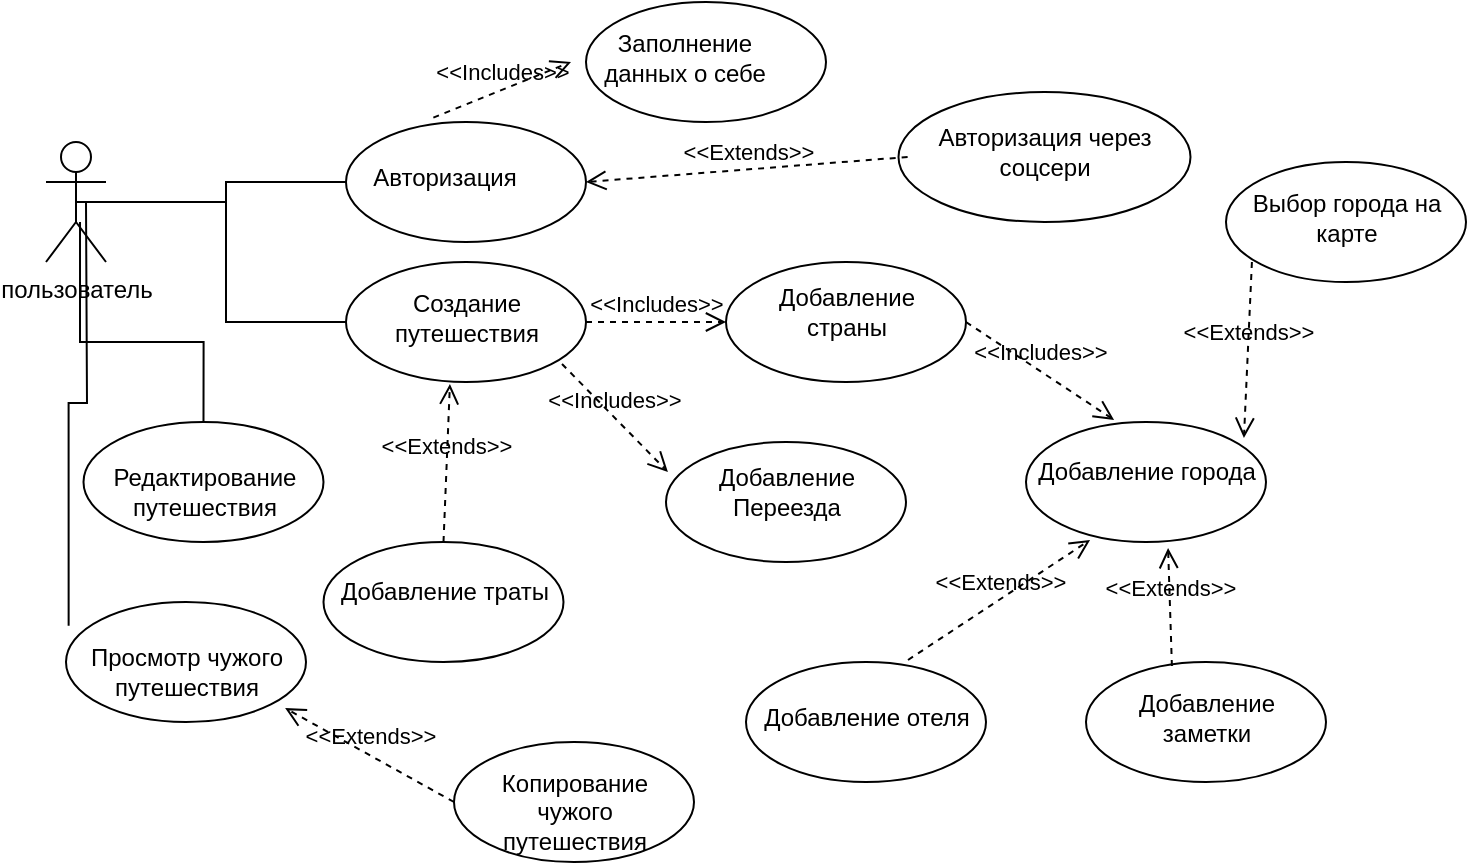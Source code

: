 <mxfile version="24.6.3" type="github">
  <diagram name="Страница — 1" id="Ok-m3F2jx5x2fQCQR_L3">
    <mxGraphModel dx="934" dy="464" grid="1" gridSize="10" guides="1" tooltips="1" connect="1" arrows="1" fold="1" page="1" pageScale="1" pageWidth="827" pageHeight="1169" math="0" shadow="0">
      <root>
        <mxCell id="0" />
        <mxCell id="1" parent="0" />
        <mxCell id="c9M6_-3urOuxoyCKMN0X-1" value="пользователь" style="shape=umlActor;verticalLabelPosition=bottom;verticalAlign=top;html=1;" parent="1" vertex="1">
          <mxGeometry x="90" y="80" width="30" height="60" as="geometry" />
        </mxCell>
        <mxCell id="c9M6_-3urOuxoyCKMN0X-13" value="" style="shape=ellipse;container=1;horizontal=1;horizontalStack=0;resizeParent=1;resizeParentMax=0;resizeLast=0;html=1;dashed=0;collapsible=0;" parent="1" vertex="1">
          <mxGeometry x="240" y="70" width="120" height="60" as="geometry" />
        </mxCell>
        <mxCell id="c9M6_-3urOuxoyCKMN0X-14" value="Авторизация" style="html=1;strokeColor=none;fillColor=none;align=center;verticalAlign=middle;rotatable=0;whiteSpace=wrap;" parent="c9M6_-3urOuxoyCKMN0X-13" vertex="1">
          <mxGeometry x="-7.5" y="25.71" width="112.5" height="4.29" as="geometry" />
        </mxCell>
        <mxCell id="c9M6_-3urOuxoyCKMN0X-18" style="edgeStyle=orthogonalEdgeStyle;rounded=0;orthogonalLoop=1;jettySize=auto;html=1;exitX=0.5;exitY=1;exitDx=0;exitDy=0;" parent="1" source="c9M6_-3urOuxoyCKMN0X-13" target="c9M6_-3urOuxoyCKMN0X-13" edge="1">
          <mxGeometry relative="1" as="geometry" />
        </mxCell>
        <mxCell id="c9M6_-3urOuxoyCKMN0X-19" value="" style="shape=ellipse;container=1;horizontal=1;horizontalStack=0;resizeParent=1;resizeParentMax=0;resizeLast=0;html=1;dashed=0;collapsible=0;" parent="1" vertex="1">
          <mxGeometry x="516.25" y="55" width="146" height="65" as="geometry" />
        </mxCell>
        <mxCell id="c9M6_-3urOuxoyCKMN0X-20" value="Авторизация через соцсери" style="html=1;strokeColor=none;fillColor=none;align=center;verticalAlign=middle;rotatable=0;whiteSpace=wrap;" parent="c9M6_-3urOuxoyCKMN0X-19" vertex="1">
          <mxGeometry x="4.56" y="27.857" width="136.88" height="4.643" as="geometry" />
        </mxCell>
        <mxCell id="c9M6_-3urOuxoyCKMN0X-21" style="edgeStyle=orthogonalEdgeStyle;rounded=0;orthogonalLoop=1;jettySize=auto;html=1;exitX=0.5;exitY=1;exitDx=0;exitDy=0;" parent="1" source="c9M6_-3urOuxoyCKMN0X-19" target="c9M6_-3urOuxoyCKMN0X-19" edge="1">
          <mxGeometry relative="1" as="geometry" />
        </mxCell>
        <mxCell id="c9M6_-3urOuxoyCKMN0X-22" value="" style="endArrow=none;html=1;endSize=12;startArrow=none;startSize=14;startFill=0;edgeStyle=orthogonalEdgeStyle;align=center;verticalAlign=bottom;endFill=0;rounded=0;exitX=0.5;exitY=0.5;exitDx=0;exitDy=0;exitPerimeter=0;entryX=0;entryY=0.5;entryDx=0;entryDy=0;" parent="1" source="c9M6_-3urOuxoyCKMN0X-1" target="c9M6_-3urOuxoyCKMN0X-13" edge="1">
          <mxGeometry y="3" relative="1" as="geometry">
            <mxPoint x="330" y="210" as="sourcePoint" />
            <mxPoint x="490" y="210" as="targetPoint" />
          </mxGeometry>
        </mxCell>
        <mxCell id="c9M6_-3urOuxoyCKMN0X-23" value="&amp;lt;&amp;lt;Extends&amp;gt;&amp;gt;" style="endArrow=open;startArrow=none;endFill=0;startFill=0;endSize=8;html=1;verticalAlign=bottom;dashed=1;labelBackgroundColor=none;rounded=0;exitX=0;exitY=1;exitDx=0;exitDy=0;entryX=1;entryY=0.5;entryDx=0;entryDy=0;" parent="1" source="c9M6_-3urOuxoyCKMN0X-20" target="c9M6_-3urOuxoyCKMN0X-13" edge="1">
          <mxGeometry width="160" relative="1" as="geometry">
            <mxPoint x="330" y="210" as="sourcePoint" />
            <mxPoint x="490" y="210" as="targetPoint" />
          </mxGeometry>
        </mxCell>
        <mxCell id="c9M6_-3urOuxoyCKMN0X-24" value="" style="shape=ellipse;container=1;horizontal=1;horizontalStack=0;resizeParent=1;resizeParentMax=0;resizeLast=0;html=1;dashed=0;collapsible=0;" parent="1" vertex="1">
          <mxGeometry x="240" y="140" width="120" height="60" as="geometry" />
        </mxCell>
        <mxCell id="c9M6_-3urOuxoyCKMN0X-25" value="Создание путешествия" style="html=1;strokeColor=none;fillColor=none;align=center;verticalAlign=middle;rotatable=0;whiteSpace=wrap;" parent="c9M6_-3urOuxoyCKMN0X-24" vertex="1">
          <mxGeometry x="3.75" y="25.71" width="112.5" height="4.29" as="geometry" />
        </mxCell>
        <mxCell id="c9M6_-3urOuxoyCKMN0X-26" value="" style="shape=ellipse;container=1;horizontal=1;horizontalStack=0;resizeParent=1;resizeParentMax=0;resizeLast=0;html=1;dashed=0;collapsible=0;" parent="1" vertex="1">
          <mxGeometry x="680" y="90" width="120" height="60" as="geometry" />
        </mxCell>
        <mxCell id="c9M6_-3urOuxoyCKMN0X-27" value="Выбор города на карте" style="html=1;strokeColor=none;fillColor=none;align=center;verticalAlign=middle;rotatable=0;whiteSpace=wrap;" parent="c9M6_-3urOuxoyCKMN0X-26" vertex="1">
          <mxGeometry x="3.75" y="25.71" width="112.5" height="4.29" as="geometry" />
        </mxCell>
        <mxCell id="c9M6_-3urOuxoyCKMN0X-28" value="" style="shape=ellipse;container=1;horizontal=1;horizontalStack=0;resizeParent=1;resizeParentMax=0;resizeLast=0;html=1;dashed=0;collapsible=0;" parent="1" vertex="1">
          <mxGeometry x="430" y="140" width="120" height="60" as="geometry" />
        </mxCell>
        <mxCell id="c9M6_-3urOuxoyCKMN0X-29" value="Добавление страны" style="html=1;strokeColor=none;fillColor=none;align=center;verticalAlign=middle;rotatable=0;whiteSpace=wrap;" parent="c9M6_-3urOuxoyCKMN0X-28" vertex="1">
          <mxGeometry x="3.75" y="20" width="112.5" height="10" as="geometry" />
        </mxCell>
        <mxCell id="c9M6_-3urOuxoyCKMN0X-30" value="&amp;lt;&amp;lt;Extends&amp;gt;&amp;gt;" style="endArrow=open;startArrow=none;endFill=0;startFill=0;endSize=8;html=1;verticalAlign=bottom;dashed=1;labelBackgroundColor=none;rounded=0;entryX=0.908;entryY=0.133;entryDx=0;entryDy=0;entryPerimeter=0;exitX=0.108;exitY=0.833;exitDx=0;exitDy=0;exitPerimeter=0;" parent="1" source="c9M6_-3urOuxoyCKMN0X-26" target="c9M6_-3urOuxoyCKMN0X-37" edge="1">
          <mxGeometry width="160" relative="1" as="geometry">
            <mxPoint x="655" y="170" as="sourcePoint" />
            <mxPoint x="370" y="90" as="targetPoint" />
          </mxGeometry>
        </mxCell>
        <mxCell id="c9M6_-3urOuxoyCKMN0X-31" value="&amp;lt;&amp;lt;Includes&amp;gt;&amp;gt;" style="endArrow=open;startArrow=none;endFill=0;startFill=0;endSize=8;html=1;verticalAlign=bottom;dashed=1;labelBackgroundColor=none;rounded=0;exitX=1;exitY=0.5;exitDx=0;exitDy=0;entryX=0;entryY=0.5;entryDx=0;entryDy=0;" parent="1" source="c9M6_-3urOuxoyCKMN0X-24" target="c9M6_-3urOuxoyCKMN0X-28" edge="1">
          <mxGeometry x="-0.01" width="160" relative="1" as="geometry">
            <mxPoint x="659" y="184" as="sourcePoint" />
            <mxPoint x="560" y="190" as="targetPoint" />
            <mxPoint as="offset" />
          </mxGeometry>
        </mxCell>
        <mxCell id="c9M6_-3urOuxoyCKMN0X-33" value="" style="endArrow=none;html=1;endSize=12;startArrow=none;startSize=14;startFill=0;edgeStyle=orthogonalEdgeStyle;align=center;verticalAlign=bottom;endFill=0;rounded=0;exitX=0.5;exitY=0.5;exitDx=0;exitDy=0;exitPerimeter=0;entryX=0;entryY=0.5;entryDx=0;entryDy=0;" parent="1" source="c9M6_-3urOuxoyCKMN0X-1" target="c9M6_-3urOuxoyCKMN0X-24" edge="1">
          <mxGeometry y="3" relative="1" as="geometry">
            <mxPoint x="115" y="120" as="sourcePoint" />
            <mxPoint x="250" y="90" as="targetPoint" />
          </mxGeometry>
        </mxCell>
        <mxCell id="c9M6_-3urOuxoyCKMN0X-34" value="" style="shape=ellipse;container=1;horizontal=1;horizontalStack=0;resizeParent=1;resizeParentMax=0;resizeLast=0;html=1;dashed=0;collapsible=0;" parent="1" vertex="1">
          <mxGeometry x="400" y="230" width="120" height="60" as="geometry" />
        </mxCell>
        <mxCell id="c9M6_-3urOuxoyCKMN0X-35" value="Добавление Переезда" style="html=1;strokeColor=none;fillColor=none;align=center;verticalAlign=middle;rotatable=0;whiteSpace=wrap;" parent="c9M6_-3urOuxoyCKMN0X-34" vertex="1">
          <mxGeometry x="3.75" y="20" width="112.5" height="10" as="geometry" />
        </mxCell>
        <mxCell id="c9M6_-3urOuxoyCKMN0X-36" value="&amp;lt;&amp;lt;Includes&amp;gt;&amp;gt;" style="endArrow=open;startArrow=none;endFill=0;startFill=0;endSize=8;html=1;verticalAlign=bottom;dashed=1;labelBackgroundColor=none;rounded=0;exitX=0.9;exitY=0.85;exitDx=0;exitDy=0;entryX=0.008;entryY=0.25;entryDx=0;entryDy=0;exitPerimeter=0;entryPerimeter=0;" parent="1" source="c9M6_-3urOuxoyCKMN0X-24" target="c9M6_-3urOuxoyCKMN0X-34" edge="1">
          <mxGeometry x="-0.01" width="160" relative="1" as="geometry">
            <mxPoint x="370" y="180" as="sourcePoint" />
            <mxPoint x="440" y="180" as="targetPoint" />
            <mxPoint as="offset" />
          </mxGeometry>
        </mxCell>
        <mxCell id="c9M6_-3urOuxoyCKMN0X-37" value="" style="shape=ellipse;container=1;horizontal=1;horizontalStack=0;resizeParent=1;resizeParentMax=0;resizeLast=0;html=1;dashed=0;collapsible=0;" parent="1" vertex="1">
          <mxGeometry x="580" y="220" width="120" height="60" as="geometry" />
        </mxCell>
        <mxCell id="c9M6_-3urOuxoyCKMN0X-38" value="Добавление города" style="html=1;strokeColor=none;fillColor=none;align=center;verticalAlign=middle;rotatable=0;whiteSpace=wrap;" parent="c9M6_-3urOuxoyCKMN0X-37" vertex="1">
          <mxGeometry x="3.75" y="20" width="112.5" height="10" as="geometry" />
        </mxCell>
        <mxCell id="c9M6_-3urOuxoyCKMN0X-39" value="&amp;lt;&amp;lt;Includes&amp;gt;&amp;gt;" style="endArrow=open;startArrow=none;endFill=0;startFill=0;endSize=8;html=1;verticalAlign=bottom;dashed=1;labelBackgroundColor=none;rounded=0;exitX=1;exitY=0.5;exitDx=0;exitDy=0;entryX=0.367;entryY=-0.017;entryDx=0;entryDy=0;entryPerimeter=0;" parent="1" source="c9M6_-3urOuxoyCKMN0X-28" target="c9M6_-3urOuxoyCKMN0X-37" edge="1">
          <mxGeometry x="-0.01" width="160" relative="1" as="geometry">
            <mxPoint x="370" y="180" as="sourcePoint" />
            <mxPoint x="440" y="180" as="targetPoint" />
            <mxPoint as="offset" />
          </mxGeometry>
        </mxCell>
        <mxCell id="c9M6_-3urOuxoyCKMN0X-42" value="" style="shape=ellipse;container=1;horizontal=1;horizontalStack=0;resizeParent=1;resizeParentMax=0;resizeLast=0;html=1;dashed=0;collapsible=0;" parent="1" vertex="1">
          <mxGeometry x="610" y="340" width="120" height="60" as="geometry" />
        </mxCell>
        <mxCell id="c9M6_-3urOuxoyCKMN0X-43" value="Добавление заметки" style="html=1;strokeColor=none;fillColor=none;align=center;verticalAlign=middle;rotatable=0;whiteSpace=wrap;" parent="c9M6_-3urOuxoyCKMN0X-42" vertex="1">
          <mxGeometry x="3.75" y="25.71" width="112.5" height="4.29" as="geometry" />
        </mxCell>
        <mxCell id="c9M6_-3urOuxoyCKMN0X-44" value="&amp;lt;&amp;lt;Extends&amp;gt;&amp;gt;" style="endArrow=open;startArrow=none;endFill=0;startFill=0;endSize=8;html=1;verticalAlign=bottom;dashed=1;labelBackgroundColor=none;rounded=0;entryX=0.592;entryY=1.05;entryDx=0;entryDy=0;entryPerimeter=0;exitX=0.358;exitY=0.033;exitDx=0;exitDy=0;exitPerimeter=0;" parent="1" source="c9M6_-3urOuxoyCKMN0X-42" target="c9M6_-3urOuxoyCKMN0X-37" edge="1">
          <mxGeometry width="160" relative="1" as="geometry">
            <mxPoint x="703" y="150" as="sourcePoint" />
            <mxPoint x="699" y="238" as="targetPoint" />
          </mxGeometry>
        </mxCell>
        <mxCell id="3PLU-ScZeUqUtGSL2gd4-1" value="" style="shape=ellipse;container=1;horizontal=1;horizontalStack=0;resizeParent=1;resizeParentMax=0;resizeLast=0;html=1;dashed=0;collapsible=0;" vertex="1" parent="1">
          <mxGeometry x="440" y="340" width="120" height="60" as="geometry" />
        </mxCell>
        <mxCell id="3PLU-ScZeUqUtGSL2gd4-2" value="Добавление отеля" style="html=1;strokeColor=none;fillColor=none;align=center;verticalAlign=middle;rotatable=0;whiteSpace=wrap;" vertex="1" parent="3PLU-ScZeUqUtGSL2gd4-1">
          <mxGeometry x="3.75" y="25.71" width="112.5" height="4.29" as="geometry" />
        </mxCell>
        <mxCell id="3PLU-ScZeUqUtGSL2gd4-5" value="&amp;lt;&amp;lt;Extends&amp;gt;&amp;gt;" style="endArrow=open;startArrow=none;endFill=0;startFill=0;endSize=8;html=1;verticalAlign=bottom;dashed=1;labelBackgroundColor=none;rounded=0;entryX=0.267;entryY=0.983;entryDx=0;entryDy=0;entryPerimeter=0;exitX=0.675;exitY=-0.017;exitDx=0;exitDy=0;exitPerimeter=0;" edge="1" parent="1" source="3PLU-ScZeUqUtGSL2gd4-1" target="c9M6_-3urOuxoyCKMN0X-37">
          <mxGeometry width="160" relative="1" as="geometry">
            <mxPoint x="663" y="352" as="sourcePoint" />
            <mxPoint x="661" y="293" as="targetPoint" />
          </mxGeometry>
        </mxCell>
        <mxCell id="3PLU-ScZeUqUtGSL2gd4-6" value="" style="shape=ellipse;container=1;horizontal=1;horizontalStack=0;resizeParent=1;resizeParentMax=0;resizeLast=0;html=1;dashed=0;collapsible=0;" vertex="1" parent="1">
          <mxGeometry x="228.75" y="280" width="120" height="60" as="geometry" />
        </mxCell>
        <mxCell id="3PLU-ScZeUqUtGSL2gd4-7" value="Добавление траты" style="html=1;strokeColor=none;fillColor=none;align=center;verticalAlign=middle;rotatable=0;whiteSpace=wrap;" vertex="1" parent="3PLU-ScZeUqUtGSL2gd4-6">
          <mxGeometry x="3.75" y="20" width="112.5" height="10" as="geometry" />
        </mxCell>
        <mxCell id="3PLU-ScZeUqUtGSL2gd4-8" value="&amp;lt;&amp;lt;Extends&amp;gt;&amp;gt;" style="endArrow=open;startArrow=none;endFill=0;startFill=0;endSize=8;html=1;verticalAlign=bottom;dashed=1;labelBackgroundColor=none;rounded=0;entryX=0.433;entryY=1.017;entryDx=0;entryDy=0;entryPerimeter=0;exitX=0.5;exitY=0;exitDx=0;exitDy=0;" edge="1" parent="1" source="3PLU-ScZeUqUtGSL2gd4-6" target="c9M6_-3urOuxoyCKMN0X-24">
          <mxGeometry width="160" relative="1" as="geometry">
            <mxPoint x="531" y="349" as="sourcePoint" />
            <mxPoint x="622" y="289" as="targetPoint" />
          </mxGeometry>
        </mxCell>
        <mxCell id="3PLU-ScZeUqUtGSL2gd4-9" value="" style="shape=ellipse;container=1;horizontal=1;horizontalStack=0;resizeParent=1;resizeParentMax=0;resizeLast=0;html=1;dashed=0;collapsible=0;" vertex="1" parent="1">
          <mxGeometry x="108.75" y="220" width="120" height="60" as="geometry" />
        </mxCell>
        <mxCell id="3PLU-ScZeUqUtGSL2gd4-10" value="Редактирование путешествия" style="html=1;strokeColor=none;fillColor=none;align=center;verticalAlign=middle;rotatable=0;whiteSpace=wrap;" vertex="1" parent="3PLU-ScZeUqUtGSL2gd4-9">
          <mxGeometry x="3.75" y="30" width="112.5" height="10" as="geometry" />
        </mxCell>
        <mxCell id="3PLU-ScZeUqUtGSL2gd4-11" value="" style="endArrow=none;html=1;endSize=12;startArrow=none;startSize=14;startFill=0;edgeStyle=orthogonalEdgeStyle;align=center;verticalAlign=bottom;endFill=0;rounded=0;exitX=0.567;exitY=0.667;exitDx=0;exitDy=0;exitPerimeter=0;entryX=0.5;entryY=0;entryDx=0;entryDy=0;" edge="1" parent="1" source="c9M6_-3urOuxoyCKMN0X-1" target="3PLU-ScZeUqUtGSL2gd4-9">
          <mxGeometry y="3" relative="1" as="geometry">
            <mxPoint x="115" y="120" as="sourcePoint" />
            <mxPoint x="250" y="180" as="targetPoint" />
          </mxGeometry>
        </mxCell>
        <mxCell id="3PLU-ScZeUqUtGSL2gd4-14" value="" style="shape=ellipse;container=1;horizontal=1;horizontalStack=0;resizeParent=1;resizeParentMax=0;resizeLast=0;html=1;dashed=0;collapsible=0;" vertex="1" parent="1">
          <mxGeometry x="100" y="310" width="120" height="60" as="geometry" />
        </mxCell>
        <mxCell id="3PLU-ScZeUqUtGSL2gd4-15" value="Просмотр чужого путешествия" style="html=1;strokeColor=none;fillColor=none;align=center;verticalAlign=middle;rotatable=0;whiteSpace=wrap;" vertex="1" parent="3PLU-ScZeUqUtGSL2gd4-14">
          <mxGeometry x="3.75" y="30" width="112.5" height="10" as="geometry" />
        </mxCell>
        <mxCell id="3PLU-ScZeUqUtGSL2gd4-16" value="" style="endArrow=none;html=1;endSize=12;startArrow=none;startSize=14;startFill=0;edgeStyle=orthogonalEdgeStyle;align=center;verticalAlign=bottom;endFill=0;rounded=0;entryX=0.011;entryY=0.198;entryDx=0;entryDy=0;entryPerimeter=0;" edge="1" parent="1" target="3PLU-ScZeUqUtGSL2gd4-14">
          <mxGeometry y="3" relative="1" as="geometry">
            <mxPoint x="110" y="110" as="sourcePoint" />
            <mxPoint x="179" y="230" as="targetPoint" />
          </mxGeometry>
        </mxCell>
        <mxCell id="3PLU-ScZeUqUtGSL2gd4-17" value="" style="shape=ellipse;container=1;horizontal=1;horizontalStack=0;resizeParent=1;resizeParentMax=0;resizeLast=0;html=1;dashed=0;collapsible=0;" vertex="1" parent="1">
          <mxGeometry x="294" y="380" width="120" height="60" as="geometry" />
        </mxCell>
        <mxCell id="3PLU-ScZeUqUtGSL2gd4-18" value="Копирование чужого путешествия" style="html=1;strokeColor=none;fillColor=none;align=center;verticalAlign=middle;rotatable=0;whiteSpace=wrap;" vertex="1" parent="3PLU-ScZeUqUtGSL2gd4-17">
          <mxGeometry x="3.75" y="30" width="112.5" height="10" as="geometry" />
        </mxCell>
        <mxCell id="3PLU-ScZeUqUtGSL2gd4-19" value="&amp;lt;&amp;lt;Extends&amp;gt;&amp;gt;" style="endArrow=open;startArrow=none;endFill=0;startFill=0;endSize=8;html=1;verticalAlign=bottom;dashed=1;labelBackgroundColor=none;rounded=0;entryX=0.913;entryY=0.884;entryDx=0;entryDy=0;entryPerimeter=0;exitX=0;exitY=0.5;exitDx=0;exitDy=0;" edge="1" parent="1" source="3PLU-ScZeUqUtGSL2gd4-17" target="3PLU-ScZeUqUtGSL2gd4-14">
          <mxGeometry width="160" relative="1" as="geometry">
            <mxPoint x="299" y="290" as="sourcePoint" />
            <mxPoint x="302" y="211" as="targetPoint" />
          </mxGeometry>
        </mxCell>
        <mxCell id="3PLU-ScZeUqUtGSL2gd4-20" value="" style="shape=ellipse;container=1;horizontal=1;horizontalStack=0;resizeParent=1;resizeParentMax=0;resizeLast=0;html=1;dashed=0;collapsible=0;" vertex="1" parent="1">
          <mxGeometry x="360" y="10" width="120" height="60" as="geometry" />
        </mxCell>
        <mxCell id="3PLU-ScZeUqUtGSL2gd4-21" value="Заполнение данных о себе" style="html=1;strokeColor=none;fillColor=none;align=center;verticalAlign=middle;rotatable=0;whiteSpace=wrap;" vertex="1" parent="3PLU-ScZeUqUtGSL2gd4-20">
          <mxGeometry x="-7.5" y="25.71" width="112.5" height="4.29" as="geometry" />
        </mxCell>
        <mxCell id="3PLU-ScZeUqUtGSL2gd4-25" value="&amp;lt;&amp;lt;Includes&amp;gt;&amp;gt;" style="endArrow=open;startArrow=none;endFill=0;startFill=0;endSize=8;html=1;verticalAlign=bottom;dashed=1;labelBackgroundColor=none;rounded=0;exitX=0.364;exitY=-0.037;exitDx=0;exitDy=0;entryX=0;entryY=1;entryDx=0;entryDy=0;exitPerimeter=0;" edge="1" parent="1" source="c9M6_-3urOuxoyCKMN0X-13" target="3PLU-ScZeUqUtGSL2gd4-21">
          <mxGeometry x="-0.01" width="160" relative="1" as="geometry">
            <mxPoint x="294" y="39.41" as="sourcePoint" />
            <mxPoint x="364" y="39.41" as="targetPoint" />
            <mxPoint as="offset" />
          </mxGeometry>
        </mxCell>
      </root>
    </mxGraphModel>
  </diagram>
</mxfile>
